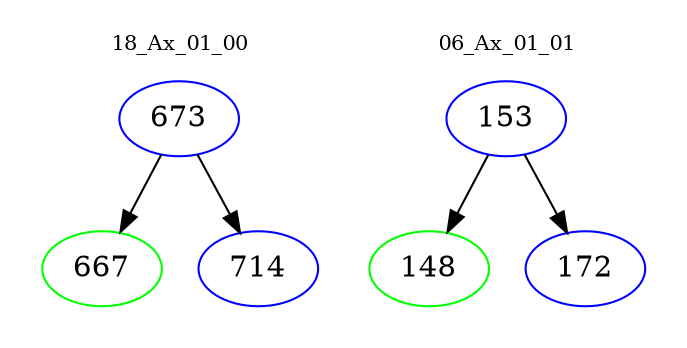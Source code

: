 digraph{
subgraph cluster_0 {
color = white
label = "18_Ax_01_00";
fontsize=10;
T0_673 [label="673", color="blue"]
T0_673 -> T0_667 [color="black"]
T0_667 [label="667", color="green"]
T0_673 -> T0_714 [color="black"]
T0_714 [label="714", color="blue"]
}
subgraph cluster_1 {
color = white
label = "06_Ax_01_01";
fontsize=10;
T1_153 [label="153", color="blue"]
T1_153 -> T1_148 [color="black"]
T1_148 [label="148", color="green"]
T1_153 -> T1_172 [color="black"]
T1_172 [label="172", color="blue"]
}
}
